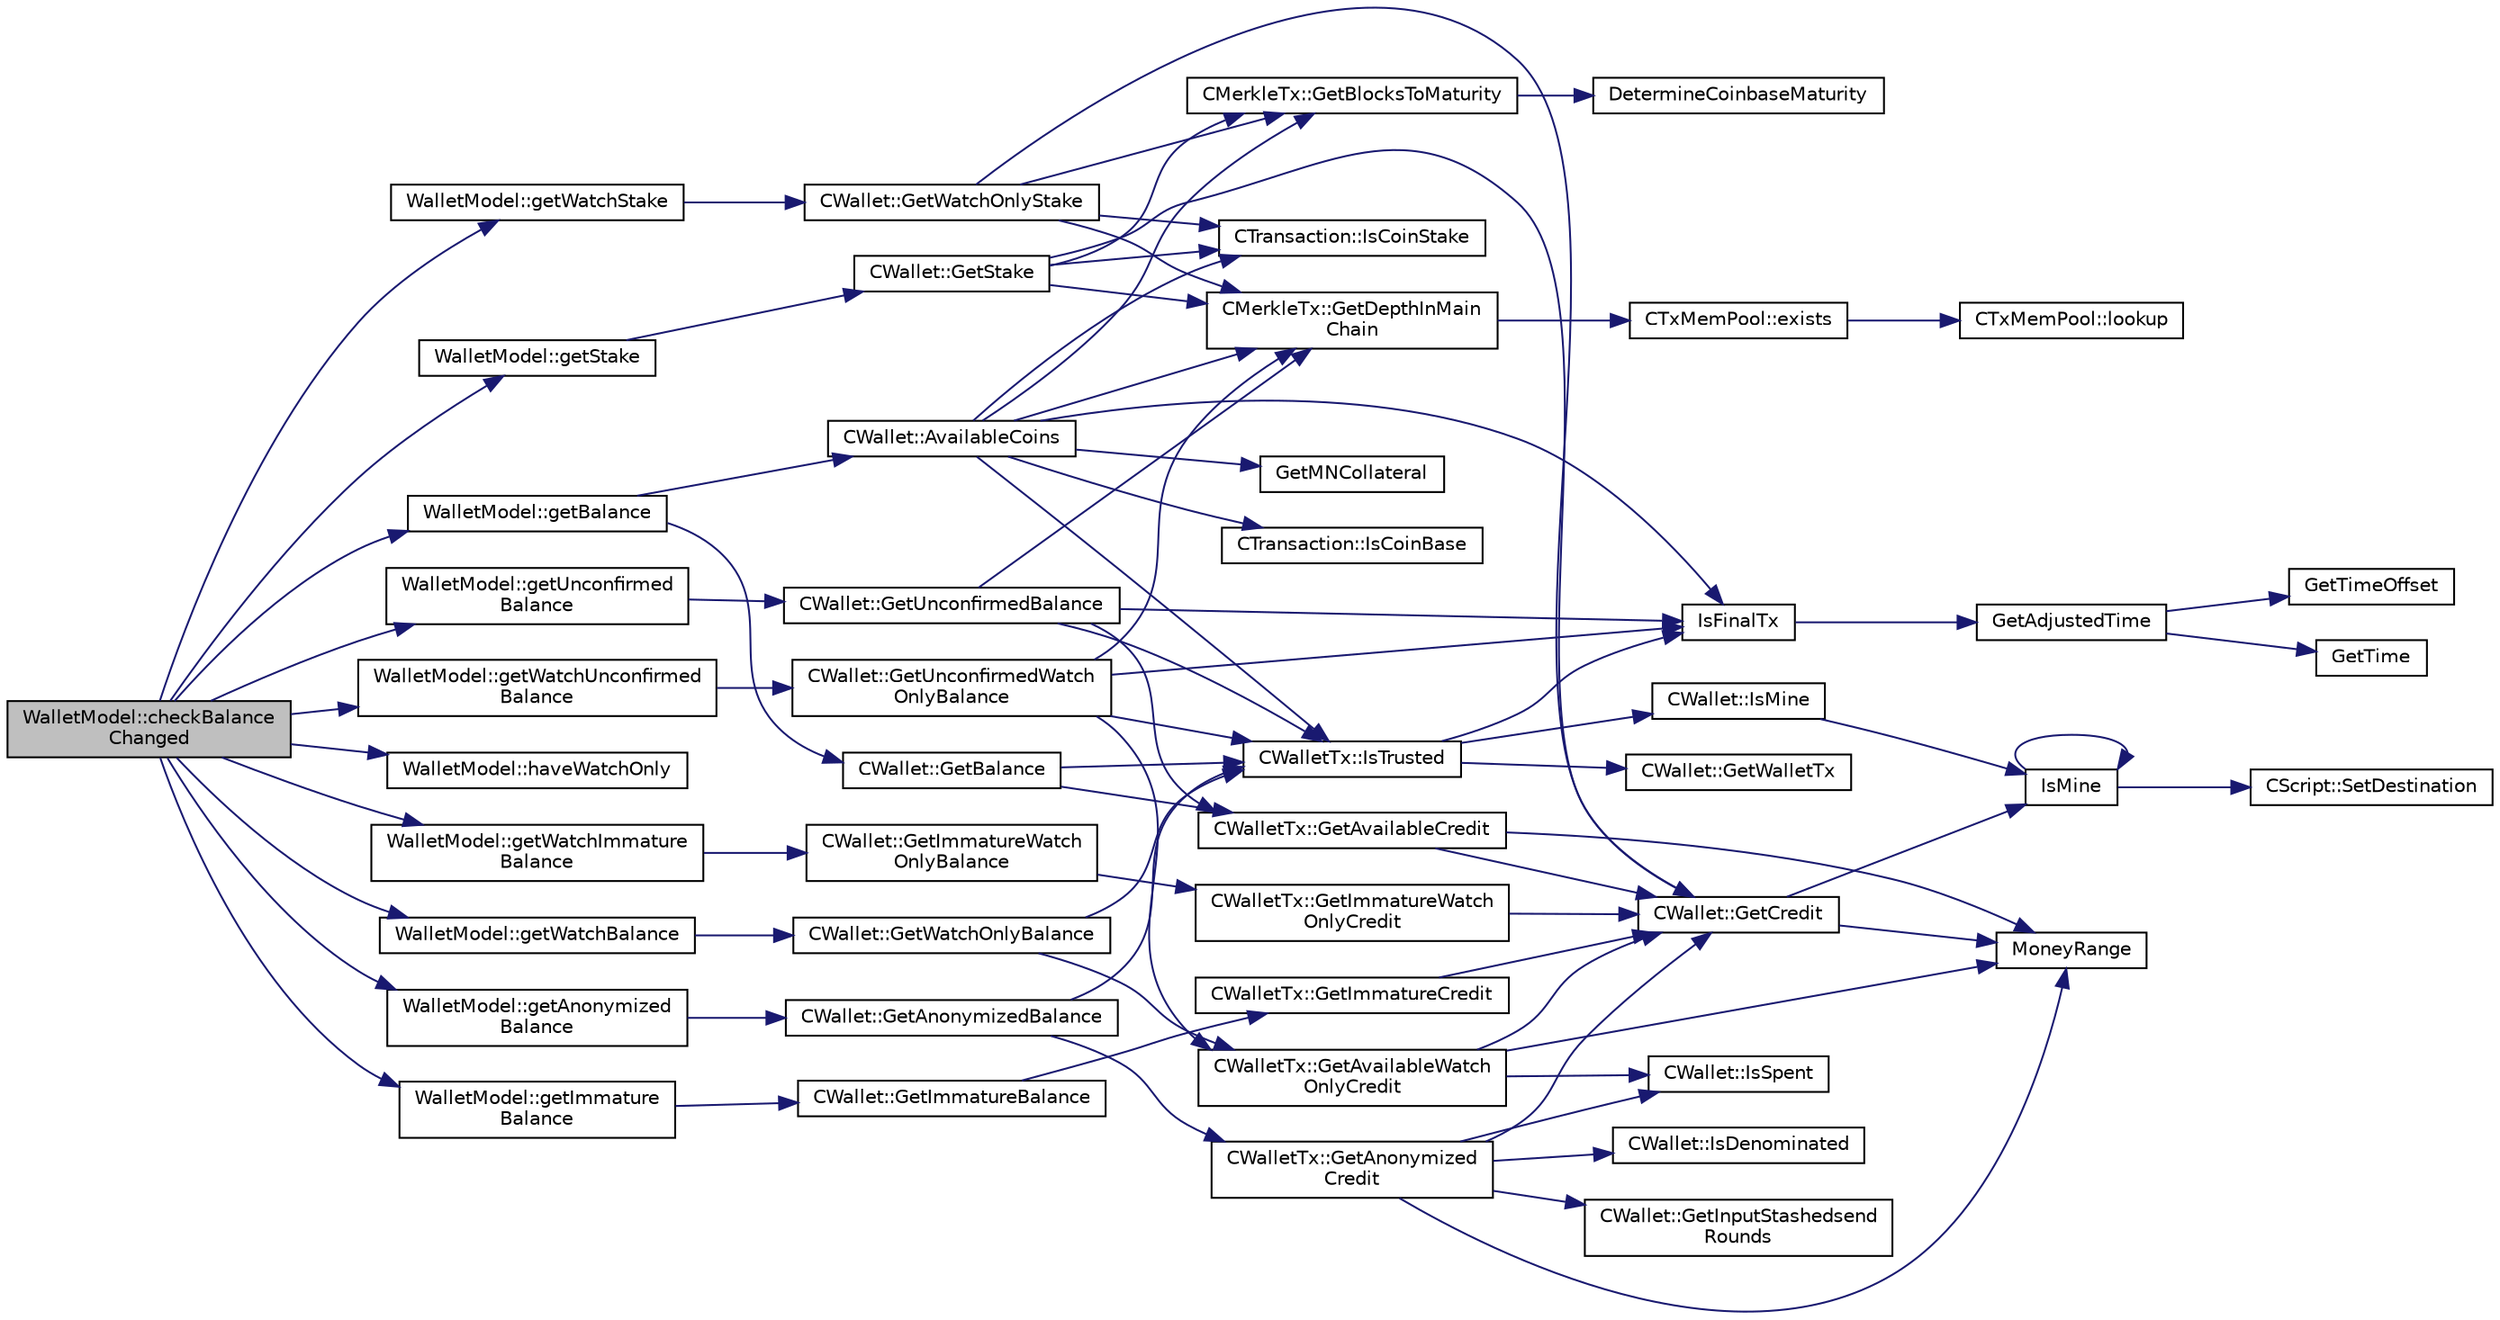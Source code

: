 digraph "WalletModel::checkBalanceChanged"
{
  edge [fontname="Helvetica",fontsize="10",labelfontname="Helvetica",labelfontsize="10"];
  node [fontname="Helvetica",fontsize="10",shape=record];
  rankdir="LR";
  Node151 [label="WalletModel::checkBalance\lChanged",height=0.2,width=0.4,color="black", fillcolor="grey75", style="filled", fontcolor="black"];
  Node151 -> Node152 [color="midnightblue",fontsize="10",style="solid",fontname="Helvetica"];
  Node152 [label="WalletModel::getBalance",height=0.2,width=0.4,color="black", fillcolor="white", style="filled",URL="$d4/d27/class_wallet_model.html#a4d2cb225a19b89c64f4b5d81faf89beb"];
  Node152 -> Node153 [color="midnightblue",fontsize="10",style="solid",fontname="Helvetica"];
  Node153 [label="CWallet::AvailableCoins",height=0.2,width=0.4,color="black", fillcolor="white", style="filled",URL="$d2/de5/class_c_wallet.html#a0f950dede91de2be32ea8c43a40469ab"];
  Node153 -> Node154 [color="midnightblue",fontsize="10",style="solid",fontname="Helvetica"];
  Node154 [label="IsFinalTx",height=0.2,width=0.4,color="black", fillcolor="white", style="filled",URL="$df/d0a/main_8cpp.html#adc332cd7ac94e639bb4239618341be19"];
  Node154 -> Node155 [color="midnightblue",fontsize="10",style="solid",fontname="Helvetica"];
  Node155 [label="GetAdjustedTime",height=0.2,width=0.4,color="black", fillcolor="white", style="filled",URL="$df/d2d/util_8cpp.html#a09f81b9c7650f898cf3cf305b87547e6"];
  Node155 -> Node156 [color="midnightblue",fontsize="10",style="solid",fontname="Helvetica"];
  Node156 [label="GetTime",height=0.2,width=0.4,color="black", fillcolor="white", style="filled",URL="$df/d2d/util_8cpp.html#a46fac5fba8ba905b5f9acb364f5d8c6f"];
  Node155 -> Node157 [color="midnightblue",fontsize="10",style="solid",fontname="Helvetica"];
  Node157 [label="GetTimeOffset",height=0.2,width=0.4,color="black", fillcolor="white", style="filled",URL="$df/d2d/util_8cpp.html#a50ca5344c75631267633f15cfe5e983e"];
  Node153 -> Node158 [color="midnightblue",fontsize="10",style="solid",fontname="Helvetica"];
  Node158 [label="CWalletTx::IsTrusted",height=0.2,width=0.4,color="black", fillcolor="white", style="filled",URL="$d6/d53/class_c_wallet_tx.html#a71efb0d5b5def8ae00a1d74b8741bfcb"];
  Node158 -> Node154 [color="midnightblue",fontsize="10",style="solid",fontname="Helvetica"];
  Node158 -> Node159 [color="midnightblue",fontsize="10",style="solid",fontname="Helvetica"];
  Node159 [label="CWallet::GetWalletTx",height=0.2,width=0.4,color="black", fillcolor="white", style="filled",URL="$d2/de5/class_c_wallet.html#ac496716bb889a5934fa27398aeb2330a"];
  Node158 -> Node160 [color="midnightblue",fontsize="10",style="solid",fontname="Helvetica"];
  Node160 [label="CWallet::IsMine",height=0.2,width=0.4,color="black", fillcolor="white", style="filled",URL="$d2/de5/class_c_wallet.html#a4eada57edc1c443564b8cc9b853d955c"];
  Node160 -> Node161 [color="midnightblue",fontsize="10",style="solid",fontname="Helvetica"];
  Node161 [label="IsMine",height=0.2,width=0.4,color="black", fillcolor="white", style="filled",URL="$dd/d0f/script_8cpp.html#adc59cf67d903c1ba1ef225561b85bfce"];
  Node161 -> Node162 [color="midnightblue",fontsize="10",style="solid",fontname="Helvetica"];
  Node162 [label="CScript::SetDestination",height=0.2,width=0.4,color="black", fillcolor="white", style="filled",URL="$d9/d4b/class_c_script.html#ad1b5a9077241aa06116040c4f1b7c31e"];
  Node161 -> Node161 [color="midnightblue",fontsize="10",style="solid",fontname="Helvetica"];
  Node153 -> Node163 [color="midnightblue",fontsize="10",style="solid",fontname="Helvetica"];
  Node163 [label="CTransaction::IsCoinBase",height=0.2,width=0.4,color="black", fillcolor="white", style="filled",URL="$df/d43/class_c_transaction.html#a96256e8ac1bf79ad9c057e48c41132dd"];
  Node153 -> Node164 [color="midnightblue",fontsize="10",style="solid",fontname="Helvetica"];
  Node164 [label="CMerkleTx::GetBlocksToMaturity",height=0.2,width=0.4,color="black", fillcolor="white", style="filled",URL="$d1/dff/class_c_merkle_tx.html#a69ebd437f7b44169659c3527fe73b6ab"];
  Node164 -> Node165 [color="midnightblue",fontsize="10",style="solid",fontname="Helvetica"];
  Node165 [label="DetermineCoinbaseMaturity",height=0.2,width=0.4,color="black", fillcolor="white", style="filled",URL="$d1/d08/proofs_8cpp.html#a97478c8207cae73889a6b1fbbc3c67e3",tooltip="Determine Coinbase Maturity (generally not a good idea - done so to increase speed) ..."];
  Node153 -> Node166 [color="midnightblue",fontsize="10",style="solid",fontname="Helvetica"];
  Node166 [label="CTransaction::IsCoinStake",height=0.2,width=0.4,color="black", fillcolor="white", style="filled",URL="$df/d43/class_c_transaction.html#ace4278a41a296d40dcf5fb2b9cf007ec"];
  Node153 -> Node167 [color="midnightblue",fontsize="10",style="solid",fontname="Helvetica"];
  Node167 [label="CMerkleTx::GetDepthInMain\lChain",height=0.2,width=0.4,color="black", fillcolor="white", style="filled",URL="$d1/dff/class_c_merkle_tx.html#a887a9f1a0b7fc64b43e42cec76b38ef9"];
  Node167 -> Node168 [color="midnightblue",fontsize="10",style="solid",fontname="Helvetica"];
  Node168 [label="CTxMemPool::exists",height=0.2,width=0.4,color="black", fillcolor="white", style="filled",URL="$db/d98/class_c_tx_mem_pool.html#a8b7a13b5289ab839d4460f41a7da9789"];
  Node168 -> Node169 [color="midnightblue",fontsize="10",style="solid",fontname="Helvetica"];
  Node169 [label="CTxMemPool::lookup",height=0.2,width=0.4,color="black", fillcolor="white", style="filled",URL="$db/d98/class_c_tx_mem_pool.html#ad6d9966cdeb4b6586f7186e709b4e77e"];
  Node153 -> Node170 [color="midnightblue",fontsize="10",style="solid",fontname="Helvetica"];
  Node170 [label="GetMNCollateral",height=0.2,width=0.4,color="black", fillcolor="white", style="filled",URL="$d4/dbf/main_8h.html#a7ecfeb5987564d84c46a6715d4c3a2df"];
  Node152 -> Node171 [color="midnightblue",fontsize="10",style="solid",fontname="Helvetica"];
  Node171 [label="CWallet::GetBalance",height=0.2,width=0.4,color="black", fillcolor="white", style="filled",URL="$d2/de5/class_c_wallet.html#aa6522c2833bc0a84d216cf102b51ba05"];
  Node171 -> Node158 [color="midnightblue",fontsize="10",style="solid",fontname="Helvetica"];
  Node171 -> Node172 [color="midnightblue",fontsize="10",style="solid",fontname="Helvetica"];
  Node172 [label="CWalletTx::GetAvailableCredit",height=0.2,width=0.4,color="black", fillcolor="white", style="filled",URL="$d6/d53/class_c_wallet_tx.html#af3c82ba365c720dd3d929b86bf432ef6"];
  Node172 -> Node173 [color="midnightblue",fontsize="10",style="solid",fontname="Helvetica"];
  Node173 [label="CWallet::GetCredit",height=0.2,width=0.4,color="black", fillcolor="white", style="filled",URL="$d2/de5/class_c_wallet.html#aa60b69c7d4ea6063ed83b13d7c6fe695"];
  Node173 -> Node174 [color="midnightblue",fontsize="10",style="solid",fontname="Helvetica"];
  Node174 [label="MoneyRange",height=0.2,width=0.4,color="black", fillcolor="white", style="filled",URL="$dd/d2f/amount_8h.html#a12db56a9a1c931941f0943ecbb278aae"];
  Node173 -> Node161 [color="midnightblue",fontsize="10",style="solid",fontname="Helvetica"];
  Node172 -> Node174 [color="midnightblue",fontsize="10",style="solid",fontname="Helvetica"];
  Node151 -> Node175 [color="midnightblue",fontsize="10",style="solid",fontname="Helvetica"];
  Node175 [label="WalletModel::getStake",height=0.2,width=0.4,color="black", fillcolor="white", style="filled",URL="$d4/d27/class_wallet_model.html#a52610e28004228368104550b2e652872"];
  Node175 -> Node176 [color="midnightblue",fontsize="10",style="solid",fontname="Helvetica"];
  Node176 [label="CWallet::GetStake",height=0.2,width=0.4,color="black", fillcolor="white", style="filled",URL="$d2/de5/class_c_wallet.html#a87a52700330336da4957026c091916d8"];
  Node176 -> Node166 [color="midnightblue",fontsize="10",style="solid",fontname="Helvetica"];
  Node176 -> Node164 [color="midnightblue",fontsize="10",style="solid",fontname="Helvetica"];
  Node176 -> Node167 [color="midnightblue",fontsize="10",style="solid",fontname="Helvetica"];
  Node176 -> Node173 [color="midnightblue",fontsize="10",style="solid",fontname="Helvetica"];
  Node151 -> Node177 [color="midnightblue",fontsize="10",style="solid",fontname="Helvetica"];
  Node177 [label="WalletModel::getUnconfirmed\lBalance",height=0.2,width=0.4,color="black", fillcolor="white", style="filled",URL="$d4/d27/class_wallet_model.html#a5028f20a33e0d17942abeea537916736"];
  Node177 -> Node178 [color="midnightblue",fontsize="10",style="solid",fontname="Helvetica"];
  Node178 [label="CWallet::GetUnconfirmedBalance",height=0.2,width=0.4,color="black", fillcolor="white", style="filled",URL="$d2/de5/class_c_wallet.html#a6e6e1497535d499242c2f2a76d1cbe63"];
  Node178 -> Node154 [color="midnightblue",fontsize="10",style="solid",fontname="Helvetica"];
  Node178 -> Node158 [color="midnightblue",fontsize="10",style="solid",fontname="Helvetica"];
  Node178 -> Node167 [color="midnightblue",fontsize="10",style="solid",fontname="Helvetica"];
  Node178 -> Node172 [color="midnightblue",fontsize="10",style="solid",fontname="Helvetica"];
  Node151 -> Node179 [color="midnightblue",fontsize="10",style="solid",fontname="Helvetica"];
  Node179 [label="WalletModel::getImmature\lBalance",height=0.2,width=0.4,color="black", fillcolor="white", style="filled",URL="$d4/d27/class_wallet_model.html#ac5dbbc28b2c8ecd2e00fb45c6a2cb6f8"];
  Node179 -> Node180 [color="midnightblue",fontsize="10",style="solid",fontname="Helvetica"];
  Node180 [label="CWallet::GetImmatureBalance",height=0.2,width=0.4,color="black", fillcolor="white", style="filled",URL="$d2/de5/class_c_wallet.html#a6ab8dfa75c5c8d5539325f3981697964"];
  Node180 -> Node181 [color="midnightblue",fontsize="10",style="solid",fontname="Helvetica"];
  Node181 [label="CWalletTx::GetImmatureCredit",height=0.2,width=0.4,color="black", fillcolor="white", style="filled",URL="$d6/d53/class_c_wallet_tx.html#a19bb617269ab1ce42f5d18e1f1f8db09"];
  Node181 -> Node173 [color="midnightblue",fontsize="10",style="solid",fontname="Helvetica"];
  Node151 -> Node182 [color="midnightblue",fontsize="10",style="solid",fontname="Helvetica"];
  Node182 [label="WalletModel::getAnonymized\lBalance",height=0.2,width=0.4,color="black", fillcolor="white", style="filled",URL="$d4/d27/class_wallet_model.html#a3b4c7b849fca17bb1f8e315e23e68c7d"];
  Node182 -> Node183 [color="midnightblue",fontsize="10",style="solid",fontname="Helvetica"];
  Node183 [label="CWallet::GetAnonymizedBalance",height=0.2,width=0.4,color="black", fillcolor="white", style="filled",URL="$d2/de5/class_c_wallet.html#ad71e805ab9614962a57cb931e91b4297"];
  Node183 -> Node158 [color="midnightblue",fontsize="10",style="solid",fontname="Helvetica"];
  Node183 -> Node184 [color="midnightblue",fontsize="10",style="solid",fontname="Helvetica"];
  Node184 [label="CWalletTx::GetAnonymized\lCredit",height=0.2,width=0.4,color="black", fillcolor="white", style="filled",URL="$d6/d53/class_c_wallet_tx.html#a49cae757845e1bf0cb3c8e17bd96d4a1"];
  Node184 -> Node185 [color="midnightblue",fontsize="10",style="solid",fontname="Helvetica"];
  Node185 [label="CWallet::IsSpent",height=0.2,width=0.4,color="black", fillcolor="white", style="filled",URL="$d2/de5/class_c_wallet.html#a6adcf1c224ed3c3fe4b0b19f6fca75d8"];
  Node184 -> Node186 [color="midnightblue",fontsize="10",style="solid",fontname="Helvetica"];
  Node186 [label="CWallet::IsDenominated",height=0.2,width=0.4,color="black", fillcolor="white", style="filled",URL="$d2/de5/class_c_wallet.html#aadbae9ed508f11c3c2cd4c5a3ecc3477"];
  Node184 -> Node187 [color="midnightblue",fontsize="10",style="solid",fontname="Helvetica"];
  Node187 [label="CWallet::GetInputStashedsend\lRounds",height=0.2,width=0.4,color="black", fillcolor="white", style="filled",URL="$d2/de5/class_c_wallet.html#a9a6ea9a3fe28ec7ef0ed0871647b59db"];
  Node184 -> Node173 [color="midnightblue",fontsize="10",style="solid",fontname="Helvetica"];
  Node184 -> Node174 [color="midnightblue",fontsize="10",style="solid",fontname="Helvetica"];
  Node151 -> Node188 [color="midnightblue",fontsize="10",style="solid",fontname="Helvetica"];
  Node188 [label="WalletModel::haveWatchOnly",height=0.2,width=0.4,color="black", fillcolor="white", style="filled",URL="$d4/d27/class_wallet_model.html#ab5e8e946e9ac3ddc9dc6a203e61968e2"];
  Node151 -> Node189 [color="midnightblue",fontsize="10",style="solid",fontname="Helvetica"];
  Node189 [label="WalletModel::getWatchBalance",height=0.2,width=0.4,color="black", fillcolor="white", style="filled",URL="$d4/d27/class_wallet_model.html#a6d9050286d99bccb4a28a8d88f0ca5f8"];
  Node189 -> Node190 [color="midnightblue",fontsize="10",style="solid",fontname="Helvetica"];
  Node190 [label="CWallet::GetWatchOnlyBalance",height=0.2,width=0.4,color="black", fillcolor="white", style="filled",URL="$d2/de5/class_c_wallet.html#a92a58ebac7d7d398597657600db56611"];
  Node190 -> Node158 [color="midnightblue",fontsize="10",style="solid",fontname="Helvetica"];
  Node190 -> Node191 [color="midnightblue",fontsize="10",style="solid",fontname="Helvetica"];
  Node191 [label="CWalletTx::GetAvailableWatch\lOnlyCredit",height=0.2,width=0.4,color="black", fillcolor="white", style="filled",URL="$d6/d53/class_c_wallet_tx.html#ac78c4da3c420b2b28370cba7044dd68d"];
  Node191 -> Node185 [color="midnightblue",fontsize="10",style="solid",fontname="Helvetica"];
  Node191 -> Node173 [color="midnightblue",fontsize="10",style="solid",fontname="Helvetica"];
  Node191 -> Node174 [color="midnightblue",fontsize="10",style="solid",fontname="Helvetica"];
  Node151 -> Node192 [color="midnightblue",fontsize="10",style="solid",fontname="Helvetica"];
  Node192 [label="WalletModel::getWatchStake",height=0.2,width=0.4,color="black", fillcolor="white", style="filled",URL="$d4/d27/class_wallet_model.html#a0ce2b0a7228e7c8f11e083d20ff005a3"];
  Node192 -> Node193 [color="midnightblue",fontsize="10",style="solid",fontname="Helvetica"];
  Node193 [label="CWallet::GetWatchOnlyStake",height=0.2,width=0.4,color="black", fillcolor="white", style="filled",URL="$d2/de5/class_c_wallet.html#a82b1de8131c2cdd7ec158a06f42586e0"];
  Node193 -> Node166 [color="midnightblue",fontsize="10",style="solid",fontname="Helvetica"];
  Node193 -> Node164 [color="midnightblue",fontsize="10",style="solid",fontname="Helvetica"];
  Node193 -> Node167 [color="midnightblue",fontsize="10",style="solid",fontname="Helvetica"];
  Node193 -> Node173 [color="midnightblue",fontsize="10",style="solid",fontname="Helvetica"];
  Node151 -> Node194 [color="midnightblue",fontsize="10",style="solid",fontname="Helvetica"];
  Node194 [label="WalletModel::getWatchUnconfirmed\lBalance",height=0.2,width=0.4,color="black", fillcolor="white", style="filled",URL="$d4/d27/class_wallet_model.html#a691b35afd9aff056e1398fd057691ff1"];
  Node194 -> Node195 [color="midnightblue",fontsize="10",style="solid",fontname="Helvetica"];
  Node195 [label="CWallet::GetUnconfirmedWatch\lOnlyBalance",height=0.2,width=0.4,color="black", fillcolor="white", style="filled",URL="$d2/de5/class_c_wallet.html#ab0c110f14f0429f9de594b2293837621"];
  Node195 -> Node154 [color="midnightblue",fontsize="10",style="solid",fontname="Helvetica"];
  Node195 -> Node158 [color="midnightblue",fontsize="10",style="solid",fontname="Helvetica"];
  Node195 -> Node167 [color="midnightblue",fontsize="10",style="solid",fontname="Helvetica"];
  Node195 -> Node191 [color="midnightblue",fontsize="10",style="solid",fontname="Helvetica"];
  Node151 -> Node196 [color="midnightblue",fontsize="10",style="solid",fontname="Helvetica"];
  Node196 [label="WalletModel::getWatchImmature\lBalance",height=0.2,width=0.4,color="black", fillcolor="white", style="filled",URL="$d4/d27/class_wallet_model.html#a9da743fbe881d4928eeafc48f50ef3d5"];
  Node196 -> Node197 [color="midnightblue",fontsize="10",style="solid",fontname="Helvetica"];
  Node197 [label="CWallet::GetImmatureWatch\lOnlyBalance",height=0.2,width=0.4,color="black", fillcolor="white", style="filled",URL="$d2/de5/class_c_wallet.html#a1372ba886aaeda65bf28758c9ccb65b4"];
  Node197 -> Node198 [color="midnightblue",fontsize="10",style="solid",fontname="Helvetica"];
  Node198 [label="CWalletTx::GetImmatureWatch\lOnlyCredit",height=0.2,width=0.4,color="black", fillcolor="white", style="filled",URL="$d6/d53/class_c_wallet_tx.html#a72f8eabb937fe06b415316c2ef4ea510"];
  Node198 -> Node173 [color="midnightblue",fontsize="10",style="solid",fontname="Helvetica"];
}
